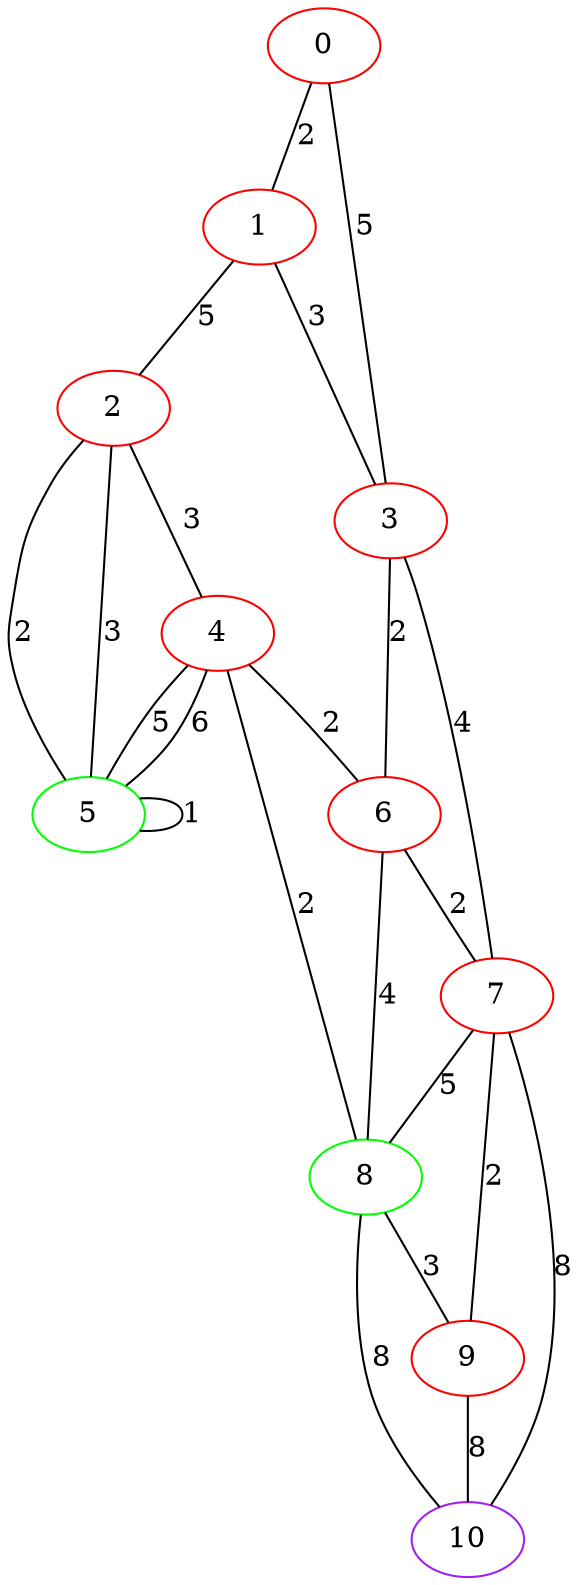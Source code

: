 graph "" {
0 [color=red, weight=1];
1 [color=red, weight=1];
2 [color=red, weight=1];
3 [color=red, weight=1];
4 [color=red, weight=1];
5 [color=green, weight=2];
6 [color=red, weight=1];
7 [color=red, weight=1];
8 [color=green, weight=2];
9 [color=red, weight=1];
10 [color=purple, weight=4];
0 -- 1  [key=0, label=2];
0 -- 3  [key=0, label=5];
1 -- 2  [key=0, label=5];
1 -- 3  [key=0, label=3];
2 -- 4  [key=0, label=3];
2 -- 5  [key=0, label=2];
2 -- 5  [key=1, label=3];
3 -- 6  [key=0, label=2];
3 -- 7  [key=0, label=4];
4 -- 8  [key=0, label=2];
4 -- 5  [key=0, label=5];
4 -- 5  [key=1, label=6];
4 -- 6  [key=0, label=2];
5 -- 5  [key=0, label=1];
6 -- 8  [key=0, label=4];
6 -- 7  [key=0, label=2];
7 -- 8  [key=0, label=5];
7 -- 9  [key=0, label=2];
7 -- 10  [key=0, label=8];
8 -- 9  [key=0, label=3];
8 -- 10  [key=0, label=8];
9 -- 10  [key=0, label=8];
}
